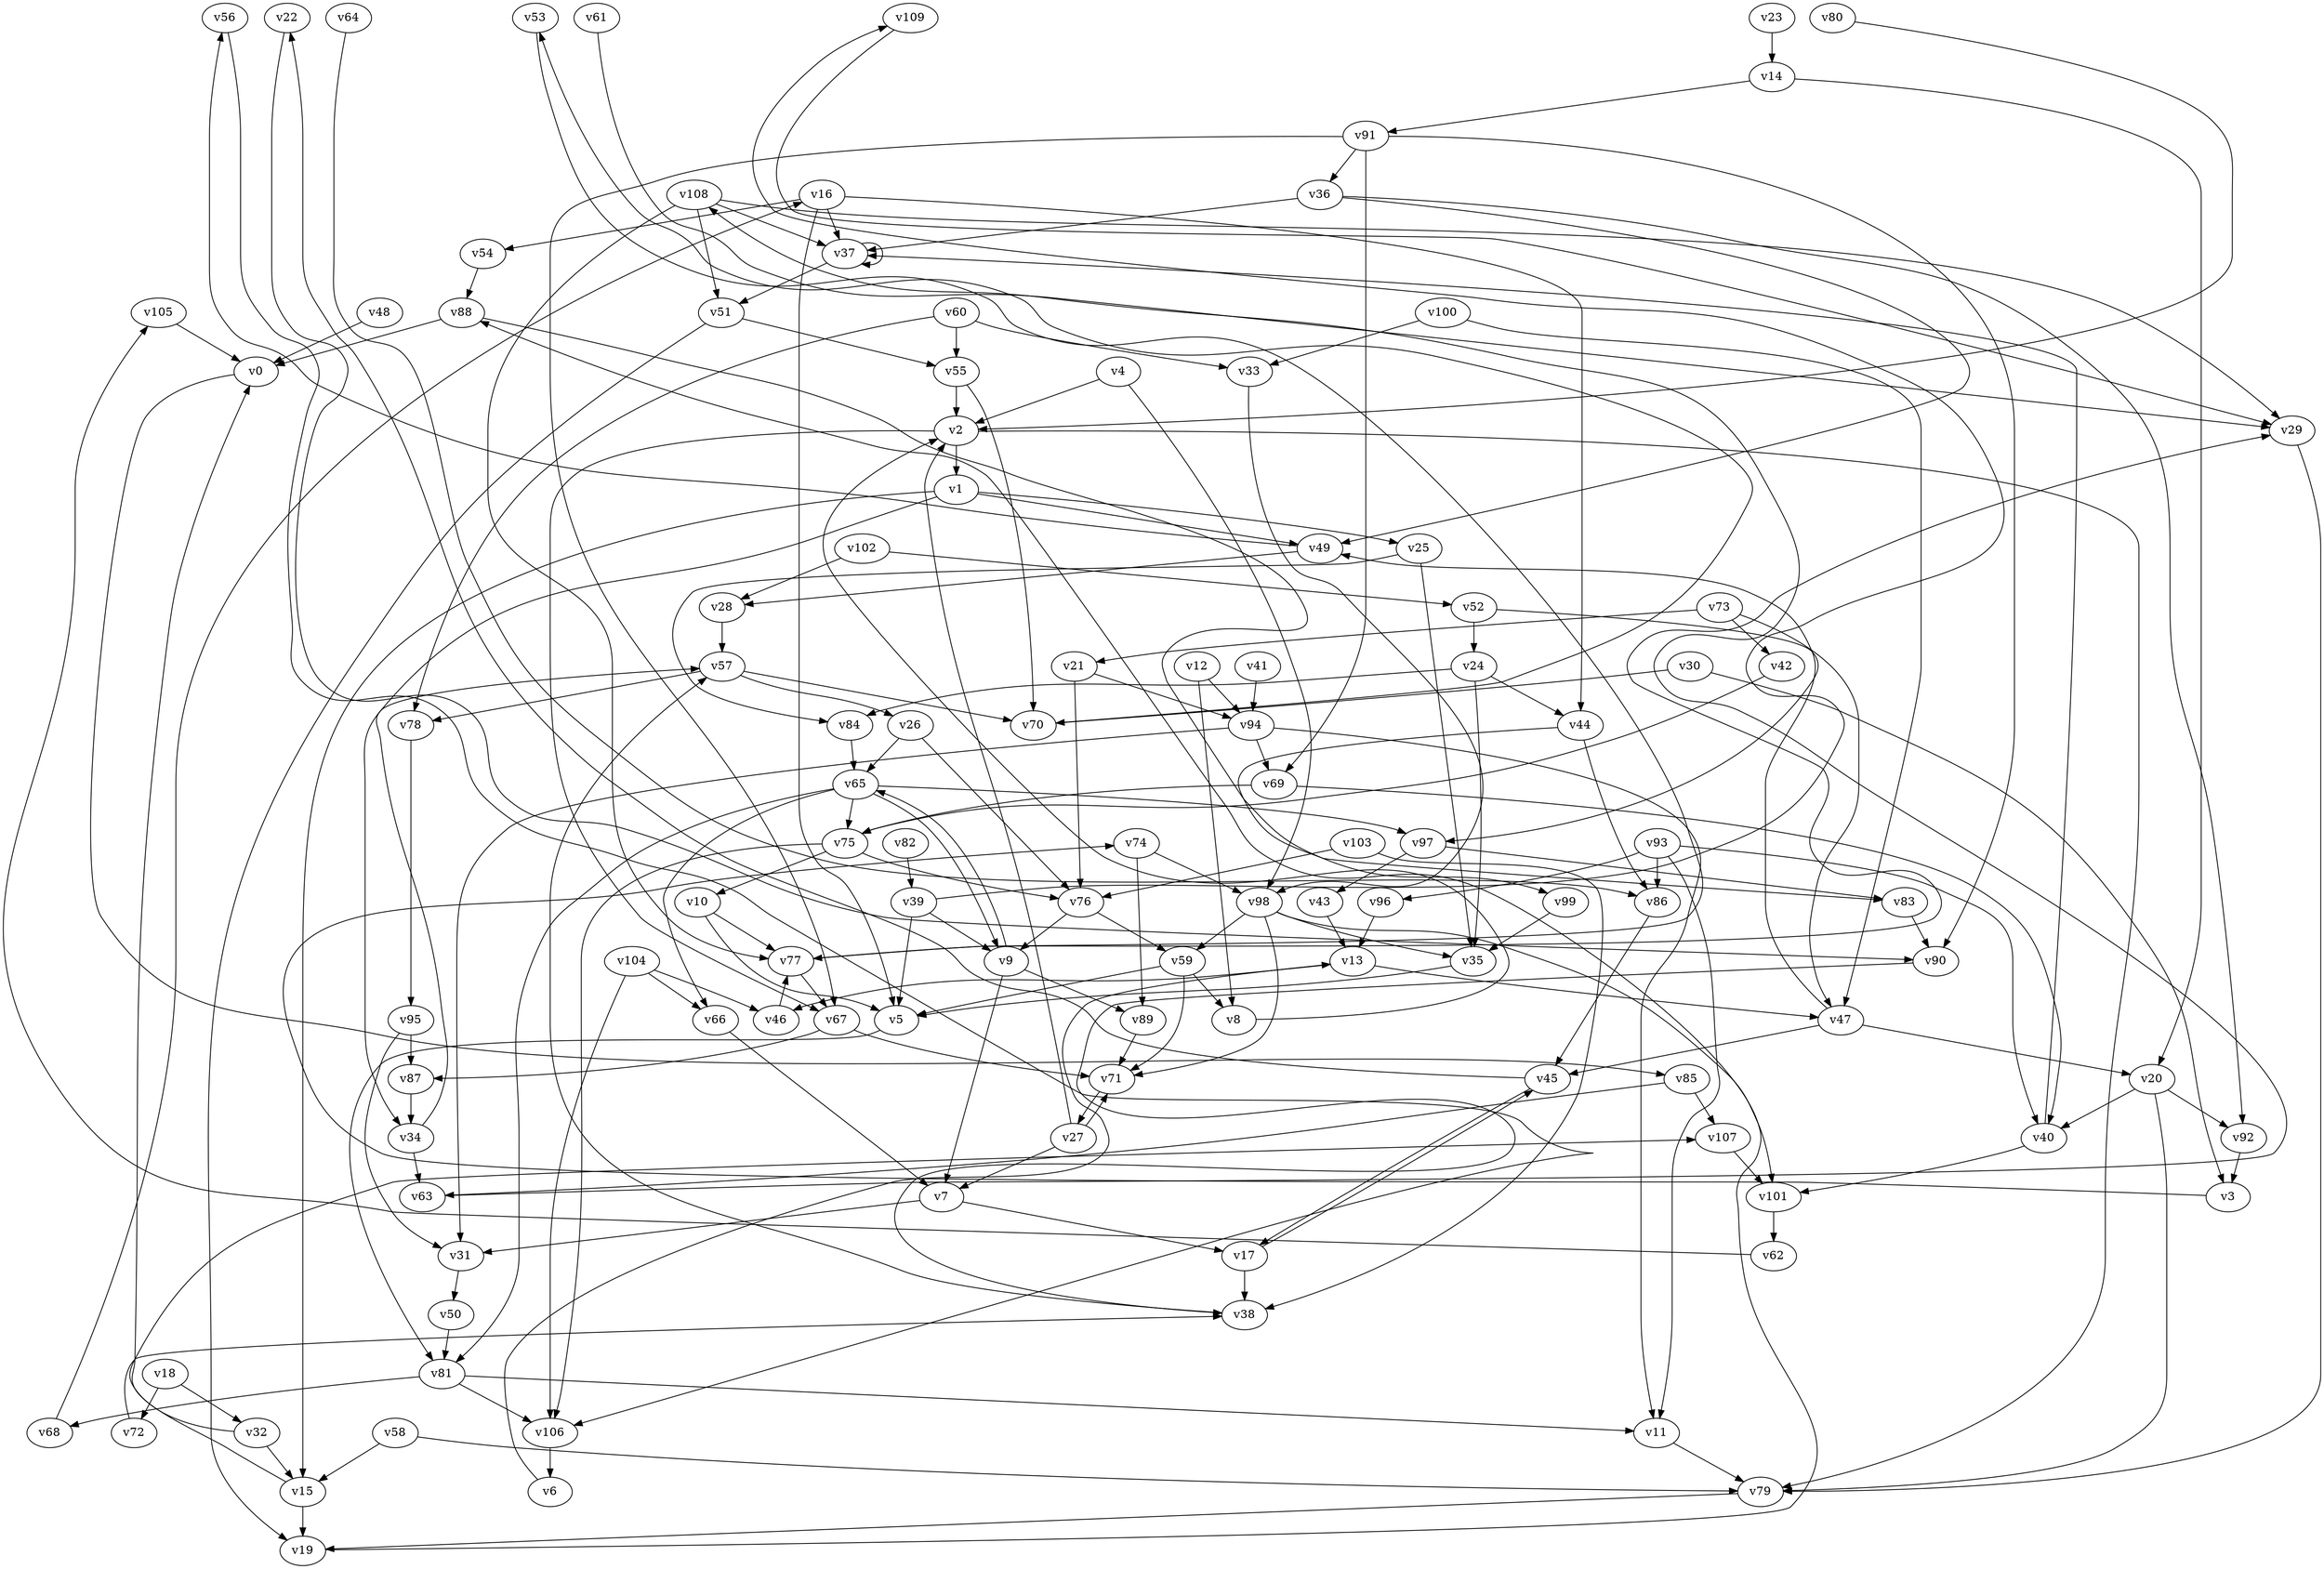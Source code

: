 // Benchmark game 165 - 110 vertices
// time_bound: 33
// targets: v43
digraph G {
    v0 [name="v0", player=1];
    v1 [name="v1", player=0];
    v2 [name="v2", player=0];
    v3 [name="v3", player=1];
    v4 [name="v4", player=0];
    v5 [name="v5", player=1];
    v6 [name="v6", player=0];
    v7 [name="v7", player=0];
    v8 [name="v8", player=1];
    v9 [name="v9", player=0];
    v10 [name="v10", player=1];
    v11 [name="v11", player=1];
    v12 [name="v12", player=0];
    v13 [name="v13", player=1];
    v14 [name="v14", player=1];
    v15 [name="v15", player=1];
    v16 [name="v16", player=1];
    v17 [name="v17", player=0];
    v18 [name="v18", player=1];
    v19 [name="v19", player=1];
    v20 [name="v20", player=0];
    v21 [name="v21", player=1];
    v22 [name="v22", player=1];
    v23 [name="v23", player=0];
    v24 [name="v24", player=1];
    v25 [name="v25", player=1];
    v26 [name="v26", player=1];
    v27 [name="v27", player=0];
    v28 [name="v28", player=0];
    v29 [name="v29", player=0];
    v30 [name="v30", player=0];
    v31 [name="v31", player=1];
    v32 [name="v32", player=1];
    v33 [name="v33", player=0];
    v34 [name="v34", player=1];
    v35 [name="v35", player=1];
    v36 [name="v36", player=1];
    v37 [name="v37", player=0];
    v38 [name="v38", player=1];
    v39 [name="v39", player=1];
    v40 [name="v40", player=0];
    v41 [name="v41", player=1];
    v42 [name="v42", player=0];
    v43 [name="v43", player=1, target=1];
    v44 [name="v44", player=0];
    v45 [name="v45", player=0];
    v46 [name="v46", player=0];
    v47 [name="v47", player=1];
    v48 [name="v48", player=1];
    v49 [name="v49", player=1];
    v50 [name="v50", player=1];
    v51 [name="v51", player=1];
    v52 [name="v52", player=1];
    v53 [name="v53", player=0];
    v54 [name="v54", player=1];
    v55 [name="v55", player=1];
    v56 [name="v56", player=0];
    v57 [name="v57", player=0];
    v58 [name="v58", player=0];
    v59 [name="v59", player=0];
    v60 [name="v60", player=1];
    v61 [name="v61", player=0];
    v62 [name="v62", player=0];
    v63 [name="v63", player=1];
    v64 [name="v64", player=1];
    v65 [name="v65", player=1];
    v66 [name="v66", player=0];
    v67 [name="v67", player=0];
    v68 [name="v68", player=1];
    v69 [name="v69", player=0];
    v70 [name="v70", player=0];
    v71 [name="v71", player=1];
    v72 [name="v72", player=0];
    v73 [name="v73", player=1];
    v74 [name="v74", player=1];
    v75 [name="v75", player=1];
    v76 [name="v76", player=0];
    v77 [name="v77", player=0];
    v78 [name="v78", player=0];
    v79 [name="v79", player=1];
    v80 [name="v80", player=0];
    v81 [name="v81", player=0];
    v82 [name="v82", player=0];
    v83 [name="v83", player=1];
    v84 [name="v84", player=0];
    v85 [name="v85", player=0];
    v86 [name="v86", player=0];
    v87 [name="v87", player=1];
    v88 [name="v88", player=1];
    v89 [name="v89", player=0];
    v90 [name="v90", player=0];
    v91 [name="v91", player=1];
    v92 [name="v92", player=0];
    v93 [name="v93", player=1];
    v94 [name="v94", player=1];
    v95 [name="v95", player=0];
    v96 [name="v96", player=1];
    v97 [name="v97", player=1];
    v98 [name="v98", player=0];
    v99 [name="v99", player=1];
    v100 [name="v100", player=0];
    v101 [name="v101", player=1];
    v102 [name="v102", player=1];
    v103 [name="v103", player=1];
    v104 [name="v104", player=1];
    v105 [name="v105", player=1];
    v106 [name="v106", player=1];
    v107 [name="v107", player=1];
    v108 [name="v108", player=0];
    v109 [name="v109", player=0];

    v0 -> v85 [constraint="t >= 5"];
    v1 -> v34;
    v2 -> v79;
    v3 -> v74 [constraint="t >= 4"];
    v4 -> v98;
    v5 -> v81 [constraint="t mod 5 == 2"];
    v6 -> v13 [constraint="t >= 1"];
    v7 -> v17;
    v8 -> v2 [constraint="t < 15"];
    v9 -> v65;
    v10 -> v5 [constraint="t mod 4 == 2"];
    v11 -> v79;
    v12 -> v8;
    v13 -> v46;
    v14 -> v91;
    v15 -> v0 [constraint="t < 12"];
    v16 -> v37;
    v17 -> v45 [constraint="t < 9"];
    v18 -> v32;
    v19 -> v88 [constraint="t >= 1"];
    v20 -> v40;
    v21 -> v94;
    v22 -> v90 [constraint="t < 10"];
    v23 -> v14;
    v24 -> v84;
    v25 -> v84 [constraint="t >= 5"];
    v26 -> v76;
    v27 -> v71;
    v28 -> v57;
    v29 -> v79;
    v30 -> v70;
    v31 -> v50;
    v32 -> v107 [constraint="t mod 5 == 3"];
    v33 -> v98 [constraint="t >= 4"];
    v34 -> v57 [constraint="t < 10"];
    v35 -> v5 [constraint="t mod 5 == 1"];
    v36 -> v49 [constraint="t >= 5"];
    v37 -> v37;
    v38 -> v57;
    v39 -> v109 [constraint="t < 13"];
    v40 -> v37;
    v41 -> v94;
    v42 -> v75 [constraint="t < 11"];
    v43 -> v13;
    v44 -> v83 [constraint="t < 9"];
    v45 -> v22 [constraint="t >= 5"];
    v46 -> v77 [constraint="t >= 1"];
    v47 -> v45;
    v48 -> v0;
    v49 -> v56 [constraint="t < 6"];
    v50 -> v81;
    v51 -> v19;
    v52 -> v97 [constraint="t >= 3"];
    v53 -> v77 [constraint="t >= 5"];
    v54 -> v88;
    v55 -> v70;
    v56 -> v106 [constraint="t mod 5 == 1"];
    v57 -> v70;
    v58 -> v15;
    v59 -> v71;
    v60 -> v78;
    v61 -> v29 [constraint="t < 5"];
    v62 -> v105 [constraint="t < 13"];
    v63 -> v108 [constraint="t mod 3 == 0"];
    v64 -> v86 [constraint="t < 6"];
    v65 -> v75;
    v66 -> v7;
    v67 -> v87;
    v68 -> v16;
    v69 -> v75;
    v70 -> v53 [constraint="t mod 4 == 2"];
    v71 -> v27;
    v72 -> v38 [constraint="t >= 1"];
    v73 -> v47;
    v74 -> v89;
    v75 -> v76;
    v76 -> v9;
    v77 -> v29 [constraint="t >= 1"];
    v78 -> v95;
    v79 -> v19;
    v80 -> v2 [constraint="t < 6"];
    v81 -> v68;
    v82 -> v39;
    v83 -> v90;
    v84 -> v65;
    v85 -> v63;
    v86 -> v45;
    v87 -> v34;
    v88 -> v99 [constraint="t mod 4 == 2"];
    v89 -> v71;
    v90 -> v38 [constraint="t >= 4"];
    v91 -> v36;
    v92 -> v3;
    v93 -> v96;
    v94 -> v11;
    v95 -> v31;
    v96 -> v13;
    v97 -> v83;
    v98 -> v71;
    v99 -> v35;
    v100 -> v47;
    v101 -> v62;
    v102 -> v28;
    v103 -> v38;
    v104 -> v106;
    v105 -> v0;
    v106 -> v6;
    v107 -> v101;
    v108 -> v29;
    v109 -> v29 [constraint="t mod 5 == 0"];
    v94 -> v31;
    v2 -> v1;
    v16 -> v5;
    v57 -> v78;
    v1 -> v49;
    v108 -> v37;
    v57 -> v26;
    v108 -> v77;
    v93 -> v40;
    v91 -> v67;
    v4 -> v2;
    v94 -> v69;
    v95 -> v87;
    v12 -> v94;
    v60 -> v33;
    v39 -> v9;
    v93 -> v11;
    v59 -> v5;
    v98 -> v59;
    v20 -> v92;
    v30 -> v3;
    v91 -> v69;
    v103 -> v76;
    v37 -> v51;
    v51 -> v55;
    v20 -> v79;
    v65 -> v9;
    v75 -> v106;
    v76 -> v59;
    v65 -> v66;
    v24 -> v44;
    v65 -> v81;
    v98 -> v35;
    v24 -> v35;
    v81 -> v11;
    v60 -> v55;
    v97 -> v43;
    v7 -> v31;
    v55 -> v2;
    v21 -> v76;
    v10 -> v77;
    v27 -> v2;
    v44 -> v86;
    v15 -> v19;
    v59 -> v8;
    v77 -> v67;
    v9 -> v7;
    v74 -> v98;
    v65 -> v97;
    v100 -> v33;
    v102 -> v52;
    v40 -> v101;
    v17 -> v38;
    v81 -> v106;
    v67 -> v71;
    v16 -> v54;
    v45 -> v17;
    v25 -> v35;
    v27 -> v7;
    v39 -> v5;
    v49 -> v28;
    v16 -> v44;
    v93 -> v86;
    v18 -> v72;
    v47 -> v49;
    v75 -> v10;
    v1 -> v25;
    v47 -> v20;
    v36 -> v92;
    v85 -> v107;
    v13 -> v47;
    v36 -> v37;
    v58 -> v79;
    v91 -> v90;
    v73 -> v42;
    v104 -> v66;
    v9 -> v89;
    v69 -> v40;
    v88 -> v0;
    v14 -> v20;
    v2 -> v67;
    v26 -> v65;
    v73 -> v21;
    v52 -> v24;
    v34 -> v63;
    v1 -> v15;
    v108 -> v51;
    v98 -> v101;
    v104 -> v46;
    v32 -> v15;
}
